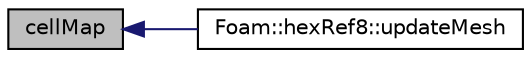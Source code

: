 digraph "cellMap"
{
  bgcolor="transparent";
  edge [fontname="Helvetica",fontsize="10",labelfontname="Helvetica",labelfontsize="10"];
  node [fontname="Helvetica",fontsize="10",shape=record];
  rankdir="LR";
  Node1 [label="cellMap",height=0.2,width=0.4,color="black", fillcolor="grey75", style="filled" fontcolor="black"];
  Node1 -> Node2 [dir="back",color="midnightblue",fontsize="10",style="solid",fontname="Helvetica"];
  Node2 [label="Foam::hexRef8::updateMesh",height=0.2,width=0.4,color="black",URL="$classFoam_1_1hexRef8.html#a97c9017fa6ef5f8319a5d64bdf3fd1b6",tooltip="Update local numbering + undo. "];
}
